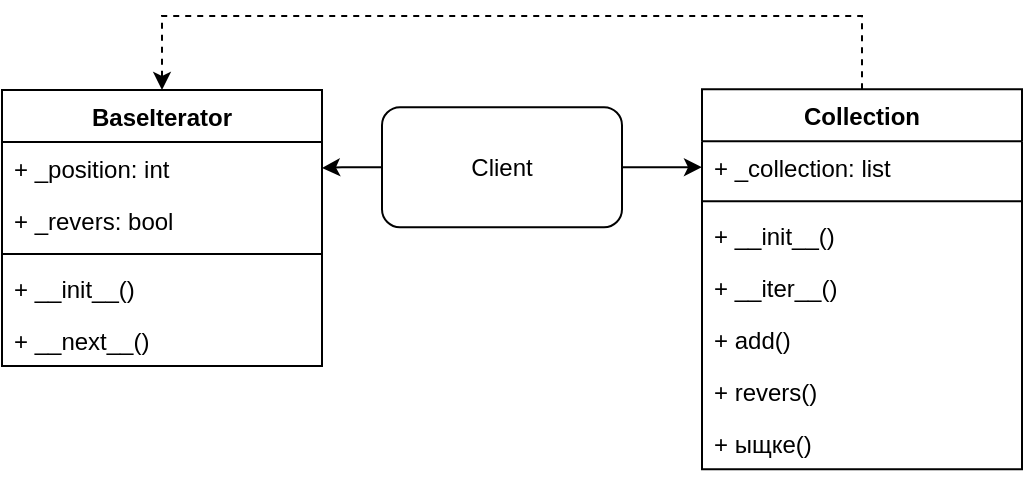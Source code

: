 <mxfile version="17.4.2" type="device"><diagram id="C1IAbfXImfXpknQ1HhjT" name="Страница 1"><mxGraphModel dx="903" dy="599" grid="1" gridSize="10" guides="1" tooltips="1" connect="1" arrows="1" fold="1" page="1" pageScale="1" pageWidth="827" pageHeight="1169" math="0" shadow="0"><root><mxCell id="0"/><mxCell id="1" parent="0"/><mxCell id="XAjAq2Eq4wEAsWIh7BG9-11" value="" style="edgeStyle=orthogonalEdgeStyle;rounded=0;orthogonalLoop=1;jettySize=auto;html=1;entryX=0;entryY=0.5;entryDx=0;entryDy=0;" parent="1" source="XAjAq2Eq4wEAsWIh7BG9-2" target="XAjAq2Eq4wEAsWIh7BG9-8" edge="1"><mxGeometry relative="1" as="geometry"/></mxCell><mxCell id="XAjAq2Eq4wEAsWIh7BG9-12" value="" style="edgeStyle=orthogonalEdgeStyle;rounded=0;orthogonalLoop=1;jettySize=auto;html=1;entryX=1;entryY=0.5;entryDx=0;entryDy=0;" parent="1" source="XAjAq2Eq4wEAsWIh7BG9-2" target="XAjAq2Eq4wEAsWIh7BG9-4" edge="1"><mxGeometry relative="1" as="geometry"/></mxCell><mxCell id="XAjAq2Eq4wEAsWIh7BG9-2" value="Client" style="rounded=1;whiteSpace=wrap;html=1;" parent="1" vertex="1"><mxGeometry x="570" y="285.61" width="120" height="60" as="geometry"/></mxCell><mxCell id="XAjAq2Eq4wEAsWIh7BG9-3" value="BaseIterator" style="swimlane;fontStyle=1;align=center;verticalAlign=top;childLayout=stackLayout;horizontal=1;startSize=26;horizontalStack=0;resizeParent=1;resizeParentMax=0;resizeLast=0;collapsible=1;marginBottom=0;" parent="1" vertex="1"><mxGeometry x="380" y="277" width="160" height="138" as="geometry"/></mxCell><mxCell id="XAjAq2Eq4wEAsWIh7BG9-4" value="+ _position: int" style="text;strokeColor=none;fillColor=none;align=left;verticalAlign=top;spacingLeft=4;spacingRight=4;overflow=hidden;rotatable=0;points=[[0,0.5],[1,0.5]];portConstraint=eastwest;" parent="XAjAq2Eq4wEAsWIh7BG9-3" vertex="1"><mxGeometry y="26" width="160" height="26" as="geometry"/></mxCell><mxCell id="XAjAq2Eq4wEAsWIh7BG9-13" value="+ _revers: bool  " style="text;strokeColor=none;fillColor=none;align=left;verticalAlign=top;spacingLeft=4;spacingRight=4;overflow=hidden;rotatable=0;points=[[0,0.5],[1,0.5]];portConstraint=eastwest;" parent="XAjAq2Eq4wEAsWIh7BG9-3" vertex="1"><mxGeometry y="52" width="160" height="26" as="geometry"/></mxCell><mxCell id="XAjAq2Eq4wEAsWIh7BG9-5" value="" style="line;strokeWidth=1;fillColor=none;align=left;verticalAlign=middle;spacingTop=-1;spacingLeft=3;spacingRight=3;rotatable=0;labelPosition=right;points=[];portConstraint=eastwest;" parent="XAjAq2Eq4wEAsWIh7BG9-3" vertex="1"><mxGeometry y="78" width="160" height="8" as="geometry"/></mxCell><mxCell id="XAjAq2Eq4wEAsWIh7BG9-6" value="+ __init__()" style="text;strokeColor=none;fillColor=none;align=left;verticalAlign=top;spacingLeft=4;spacingRight=4;overflow=hidden;rotatable=0;points=[[0,0.5],[1,0.5]];portConstraint=eastwest;" parent="XAjAq2Eq4wEAsWIh7BG9-3" vertex="1"><mxGeometry y="86" width="160" height="26" as="geometry"/></mxCell><mxCell id="XAjAq2Eq4wEAsWIh7BG9-14" value="+ __next__()" style="text;strokeColor=none;fillColor=none;align=left;verticalAlign=top;spacingLeft=4;spacingRight=4;overflow=hidden;rotatable=0;points=[[0,0.5],[1,0.5]];portConstraint=eastwest;" parent="XAjAq2Eq4wEAsWIh7BG9-3" vertex="1"><mxGeometry y="112" width="160" height="26" as="geometry"/></mxCell><mxCell id="XAjAq2Eq4wEAsWIh7BG9-19" style="edgeStyle=orthogonalEdgeStyle;rounded=0;orthogonalLoop=1;jettySize=auto;html=1;entryX=0.5;entryY=0;entryDx=0;entryDy=0;dashed=1;" parent="1" source="XAjAq2Eq4wEAsWIh7BG9-7" target="XAjAq2Eq4wEAsWIh7BG9-3" edge="1"><mxGeometry relative="1" as="geometry"><Array as="points"><mxPoint x="810" y="240"/><mxPoint x="460" y="240"/></Array></mxGeometry></mxCell><mxCell id="XAjAq2Eq4wEAsWIh7BG9-7" value="Collection" style="swimlane;fontStyle=1;align=center;verticalAlign=top;childLayout=stackLayout;horizontal=1;startSize=26;horizontalStack=0;resizeParent=1;resizeParentMax=0;resizeLast=0;collapsible=1;marginBottom=0;" parent="1" vertex="1"><mxGeometry x="730" y="276.61" width="160" height="190" as="geometry"/></mxCell><mxCell id="XAjAq2Eq4wEAsWIh7BG9-8" value="+ _collection: list " style="text;strokeColor=none;fillColor=none;align=left;verticalAlign=top;spacingLeft=4;spacingRight=4;overflow=hidden;rotatable=0;points=[[0,0.5],[1,0.5]];portConstraint=eastwest;" parent="XAjAq2Eq4wEAsWIh7BG9-7" vertex="1"><mxGeometry y="26" width="160" height="26" as="geometry"/></mxCell><mxCell id="XAjAq2Eq4wEAsWIh7BG9-9" value="" style="line;strokeWidth=1;fillColor=none;align=left;verticalAlign=middle;spacingTop=-1;spacingLeft=3;spacingRight=3;rotatable=0;labelPosition=right;points=[];portConstraint=eastwest;" parent="XAjAq2Eq4wEAsWIh7BG9-7" vertex="1"><mxGeometry y="52" width="160" height="8" as="geometry"/></mxCell><mxCell id="XAjAq2Eq4wEAsWIh7BG9-10" value="+ __init__()" style="text;strokeColor=none;fillColor=none;align=left;verticalAlign=top;spacingLeft=4;spacingRight=4;overflow=hidden;rotatable=0;points=[[0,0.5],[1,0.5]];portConstraint=eastwest;" parent="XAjAq2Eq4wEAsWIh7BG9-7" vertex="1"><mxGeometry y="60" width="160" height="26" as="geometry"/></mxCell><mxCell id="XAjAq2Eq4wEAsWIh7BG9-16" value="+ __iter__()" style="text;strokeColor=none;fillColor=none;align=left;verticalAlign=top;spacingLeft=4;spacingRight=4;overflow=hidden;rotatable=0;points=[[0,0.5],[1,0.5]];portConstraint=eastwest;" parent="XAjAq2Eq4wEAsWIh7BG9-7" vertex="1"><mxGeometry y="86" width="160" height="26" as="geometry"/></mxCell><mxCell id="XAjAq2Eq4wEAsWIh7BG9-17" value="+ add()" style="text;strokeColor=none;fillColor=none;align=left;verticalAlign=top;spacingLeft=4;spacingRight=4;overflow=hidden;rotatable=0;points=[[0,0.5],[1,0.5]];portConstraint=eastwest;" parent="XAjAq2Eq4wEAsWIh7BG9-7" vertex="1"><mxGeometry y="112" width="160" height="26" as="geometry"/></mxCell><mxCell id="XAjAq2Eq4wEAsWIh7BG9-18" value="+ revers()" style="text;strokeColor=none;fillColor=none;align=left;verticalAlign=top;spacingLeft=4;spacingRight=4;overflow=hidden;rotatable=0;points=[[0,0.5],[1,0.5]];portConstraint=eastwest;" parent="XAjAq2Eq4wEAsWIh7BG9-7" vertex="1"><mxGeometry y="138" width="160" height="26" as="geometry"/></mxCell><mxCell id="XAjAq2Eq4wEAsWIh7BG9-15" value="+ ыщке()" style="text;strokeColor=none;fillColor=none;align=left;verticalAlign=top;spacingLeft=4;spacingRight=4;overflow=hidden;rotatable=0;points=[[0,0.5],[1,0.5]];portConstraint=eastwest;" parent="XAjAq2Eq4wEAsWIh7BG9-7" vertex="1"><mxGeometry y="164" width="160" height="26" as="geometry"/></mxCell></root></mxGraphModel></diagram></mxfile>